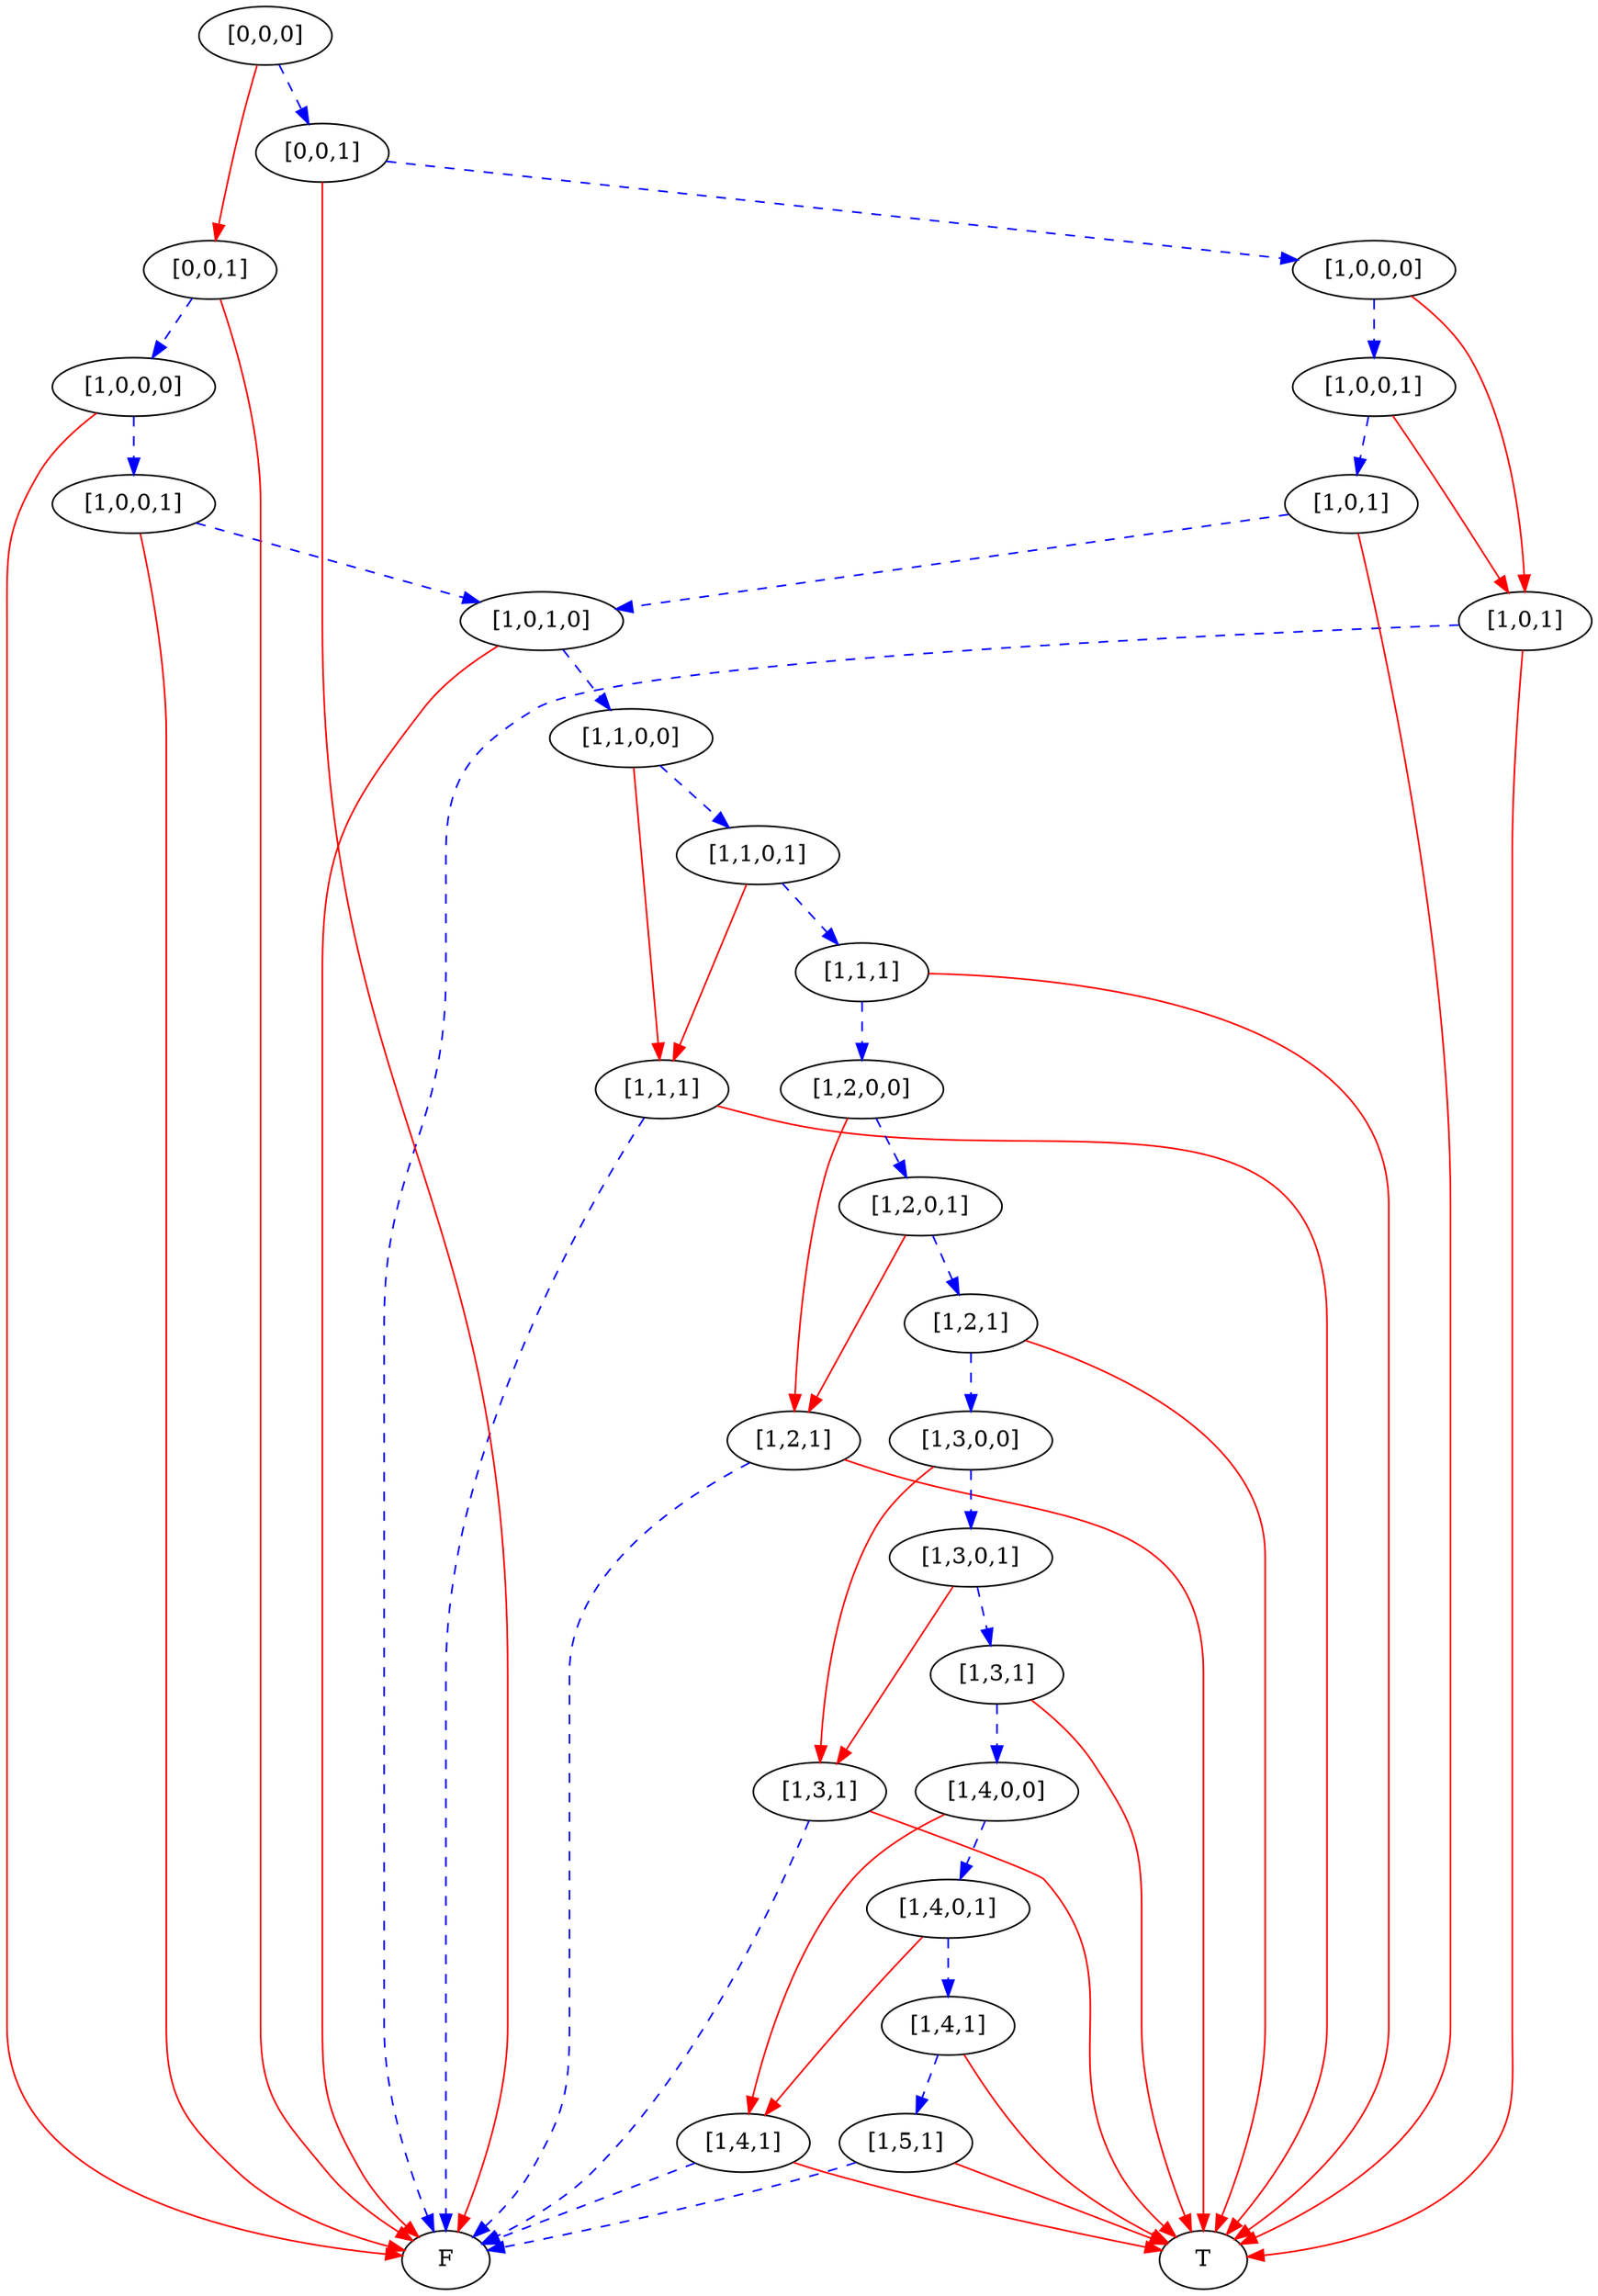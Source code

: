 digraph {
    1 [label=F];
    2 [label=T];
    3 [label="[1,1,1]"];
    4 [label="[1,2,1]"];
    5 [label="[1,3,1]"];
    6 [label="[1,4,1]"];
    7 [label="[1,5,1]"];
    8 [label="[1,4,1]"];
    9 [label="[1,4,0,1]"];
    10 [label="[1,4,0,0]"];
    11 [label="[1,3,1]"];
    12 [label="[1,3,0,1]"];
    13 [label="[1,3,0,0]"];
    14 [label="[1,2,1]"];
    15 [label="[1,2,0,1]"];
    16 [label="[1,2,0,0]"];
    17 [label="[1,1,1]"];
    18 [label="[1,1,0,1]"];
    19 [label="[1,1,0,0]"];
    20 [label="[1,0,1,0]"];
    21 [label="[1,0,0,1]"];
    22 [label="[1,0,0,0]"];
    23 [label="[0,0,1]"];
    24 [label="[1,0,1]"];
    25 [label="[1,0,1]"];
    26 [label="[1,0,0,1]"];
    27 [label="[1,0,0,0]"];
    28 [label="[0,0,1]"];
    29 [label="[0,0,0]"];
    3 -> 1 [style=dashed
           ,color=blue];
    3 -> 2 [color=red];
    4 -> 1 [style=dashed
           ,color=blue];
    4 -> 2 [color=red];
    5 -> 1 [style=dashed
           ,color=blue];
    5 -> 2 [color=red];
    6 -> 1 [style=dashed
           ,color=blue];
    6 -> 2 [color=red];
    7 -> 1 [style=dashed
           ,color=blue];
    7 -> 2 [color=red];
    8 -> 7 [style=dashed
           ,color=blue];
    8 -> 2 [color=red];
    9 -> 6 [color=red];
    9 -> 8 [style=dashed
           ,color=blue];
    10 -> 6 [color=red];
    10 -> 9 [style=dashed
            ,color=blue];
    11 -> 10 [style=dashed
             ,color=blue];
    11 -> 2 [color=red];
    12 -> 5 [color=red];
    12 -> 11 [style=dashed
             ,color=blue];
    13 -> 5 [color=red];
    13 -> 12 [style=dashed
             ,color=blue];
    14 -> 13 [style=dashed
             ,color=blue];
    14 -> 2 [color=red];
    15 -> 4 [color=red];
    15 -> 14 [style=dashed
             ,color=blue];
    16 -> 4 [color=red];
    16 -> 15 [style=dashed
             ,color=blue];
    17 -> 16 [style=dashed
             ,color=blue];
    17 -> 2 [color=red];
    18 -> 3 [color=red];
    18 -> 17 [style=dashed
             ,color=blue];
    19 -> 3 [color=red];
    19 -> 18 [style=dashed
             ,color=blue];
    20 -> 19 [style=dashed
             ,color=blue];
    20 -> 1 [color=red];
    21 -> 20 [style=dashed
             ,color=blue];
    21 -> 1 [color=red];
    22 -> 21 [style=dashed
             ,color=blue];
    22 -> 1 [color=red];
    23 -> 22 [style=dashed
             ,color=blue];
    23 -> 1 [color=red];
    24 -> 1 [style=dashed
            ,color=blue];
    24 -> 2 [color=red];
    25 -> 20 [style=dashed
             ,color=blue];
    25 -> 2 [color=red];
    26 -> 24 [color=red];
    26 -> 25 [style=dashed
             ,color=blue];
    27 -> 24 [color=red];
    27 -> 26 [style=dashed
             ,color=blue];
    28 -> 27 [style=dashed
             ,color=blue];
    28 -> 1 [color=red];
    29 -> 23 [color=red];
    29 -> 28 [style=dashed
             ,color=blue];
}